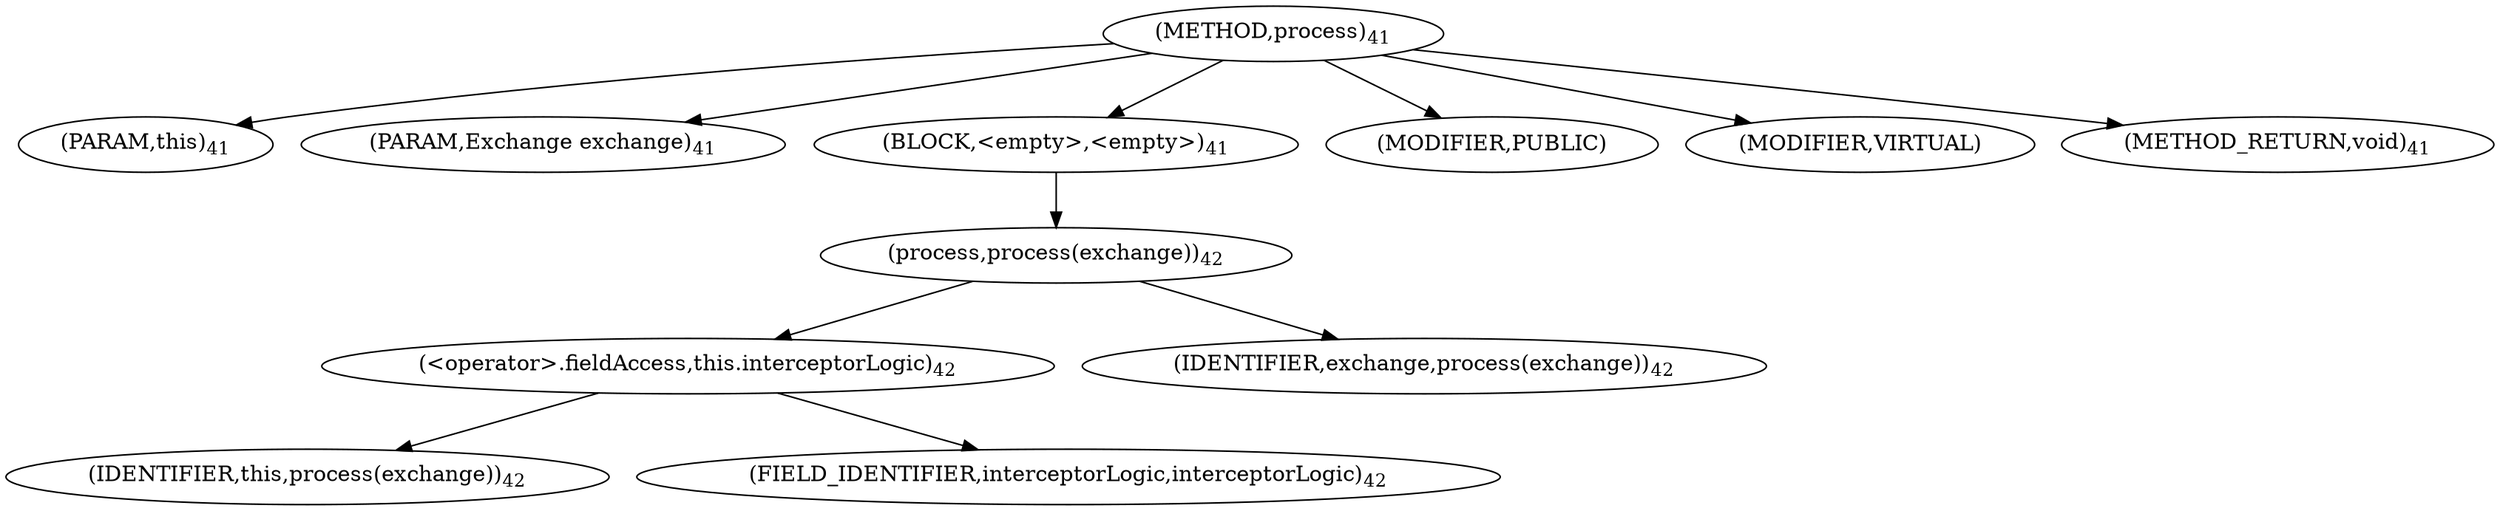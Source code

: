 digraph "process" {  
"32" [label = <(METHOD,process)<SUB>41</SUB>> ]
"33" [label = <(PARAM,this)<SUB>41</SUB>> ]
"34" [label = <(PARAM,Exchange exchange)<SUB>41</SUB>> ]
"35" [label = <(BLOCK,&lt;empty&gt;,&lt;empty&gt;)<SUB>41</SUB>> ]
"36" [label = <(process,process(exchange))<SUB>42</SUB>> ]
"37" [label = <(&lt;operator&gt;.fieldAccess,this.interceptorLogic)<SUB>42</SUB>> ]
"38" [label = <(IDENTIFIER,this,process(exchange))<SUB>42</SUB>> ]
"39" [label = <(FIELD_IDENTIFIER,interceptorLogic,interceptorLogic)<SUB>42</SUB>> ]
"40" [label = <(IDENTIFIER,exchange,process(exchange))<SUB>42</SUB>> ]
"41" [label = <(MODIFIER,PUBLIC)> ]
"42" [label = <(MODIFIER,VIRTUAL)> ]
"43" [label = <(METHOD_RETURN,void)<SUB>41</SUB>> ]
  "32" -> "33" 
  "32" -> "34" 
  "32" -> "35" 
  "32" -> "41" 
  "32" -> "42" 
  "32" -> "43" 
  "35" -> "36" 
  "36" -> "37" 
  "36" -> "40" 
  "37" -> "38" 
  "37" -> "39" 
}
